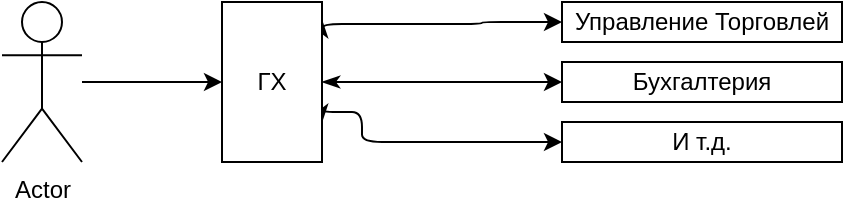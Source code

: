 <mxfile version="22.0.8" type="github">
  <diagram name="Страница — 1" id="Qci7-uP9BcrX-okuD9zf">
    <mxGraphModel dx="1372" dy="779" grid="1" gridSize="10" guides="1" tooltips="1" connect="1" arrows="1" fold="1" page="1" pageScale="1" pageWidth="827" pageHeight="1169" math="0" shadow="0">
      <root>
        <mxCell id="0" />
        <mxCell id="1" parent="0" />
        <mxCell id="6rcukp_sRqiMKAOFhdiV-4" style="edgeStyle=orthogonalEdgeStyle;rounded=0;orthogonalLoop=1;jettySize=auto;html=1;entryX=0;entryY=0.5;entryDx=0;entryDy=0;" edge="1" parent="1" source="6rcukp_sRqiMKAOFhdiV-2" target="6rcukp_sRqiMKAOFhdiV-3">
          <mxGeometry relative="1" as="geometry" />
        </mxCell>
        <mxCell id="6rcukp_sRqiMKAOFhdiV-2" value="Actor" style="shape=umlActor;verticalLabelPosition=bottom;verticalAlign=top;html=1;outlineConnect=0;" vertex="1" parent="1">
          <mxGeometry x="40" y="320" width="40" height="80" as="geometry" />
        </mxCell>
        <mxCell id="6rcukp_sRqiMKAOFhdiV-8" style="edgeStyle=orthogonalEdgeStyle;rounded=1;orthogonalLoop=1;jettySize=auto;html=1;exitX=1;exitY=0.75;exitDx=0;exitDy=0;startArrow=classicThin;startFill=1;entryX=0;entryY=0.5;entryDx=0;entryDy=0;" edge="1" parent="1" source="6rcukp_sRqiMKAOFhdiV-3" target="6rcukp_sRqiMKAOFhdiV-7">
          <mxGeometry relative="1" as="geometry">
            <mxPoint x="310" y="390" as="targetPoint" />
            <Array as="points">
              <mxPoint x="220" y="375" />
              <mxPoint x="220" y="390" />
            </Array>
          </mxGeometry>
        </mxCell>
        <mxCell id="6rcukp_sRqiMKAOFhdiV-9" style="edgeStyle=orthogonalEdgeStyle;rounded=0;orthogonalLoop=1;jettySize=auto;html=1;exitX=1;exitY=0.5;exitDx=0;exitDy=0;entryX=0;entryY=0.5;entryDx=0;entryDy=0;startArrow=classicThin;startFill=1;" edge="1" parent="1" source="6rcukp_sRqiMKAOFhdiV-3" target="6rcukp_sRqiMKAOFhdiV-6">
          <mxGeometry relative="1" as="geometry" />
        </mxCell>
        <mxCell id="6rcukp_sRqiMKAOFhdiV-10" style="edgeStyle=orthogonalEdgeStyle;orthogonalLoop=1;jettySize=auto;html=1;strokeColor=default;rounded=1;startArrow=classicThin;startFill=1;entryX=0;entryY=0.5;entryDx=0;entryDy=0;exitX=1;exitY=0.113;exitDx=0;exitDy=0;exitPerimeter=0;" edge="1" parent="1" source="6rcukp_sRqiMKAOFhdiV-3" target="6rcukp_sRqiMKAOFhdiV-5">
          <mxGeometry relative="1" as="geometry">
            <mxPoint x="280" y="290" as="sourcePoint" />
            <mxPoint x="290" y="320" as="targetPoint" />
            <Array as="points">
              <mxPoint x="200" y="331" />
              <mxPoint x="280" y="331" />
              <mxPoint x="280" y="330" />
            </Array>
          </mxGeometry>
        </mxCell>
        <mxCell id="6rcukp_sRqiMKAOFhdiV-3" value="ГХ" style="rounded=0;whiteSpace=wrap;html=1;" vertex="1" parent="1">
          <mxGeometry x="150" y="320" width="50" height="80" as="geometry" />
        </mxCell>
        <mxCell id="6rcukp_sRqiMKAOFhdiV-5" value="Управление Торговлей" style="rounded=0;whiteSpace=wrap;html=1;" vertex="1" parent="1">
          <mxGeometry x="320" y="320" width="140" height="20" as="geometry" />
        </mxCell>
        <mxCell id="6rcukp_sRqiMKAOFhdiV-6" value="Бухгалтерия" style="rounded=0;whiteSpace=wrap;html=1;" vertex="1" parent="1">
          <mxGeometry x="320" y="350" width="140" height="20" as="geometry" />
        </mxCell>
        <mxCell id="6rcukp_sRqiMKAOFhdiV-7" value="И т.д." style="rounded=0;whiteSpace=wrap;html=1;" vertex="1" parent="1">
          <mxGeometry x="320" y="380" width="140" height="20" as="geometry" />
        </mxCell>
      </root>
    </mxGraphModel>
  </diagram>
</mxfile>
